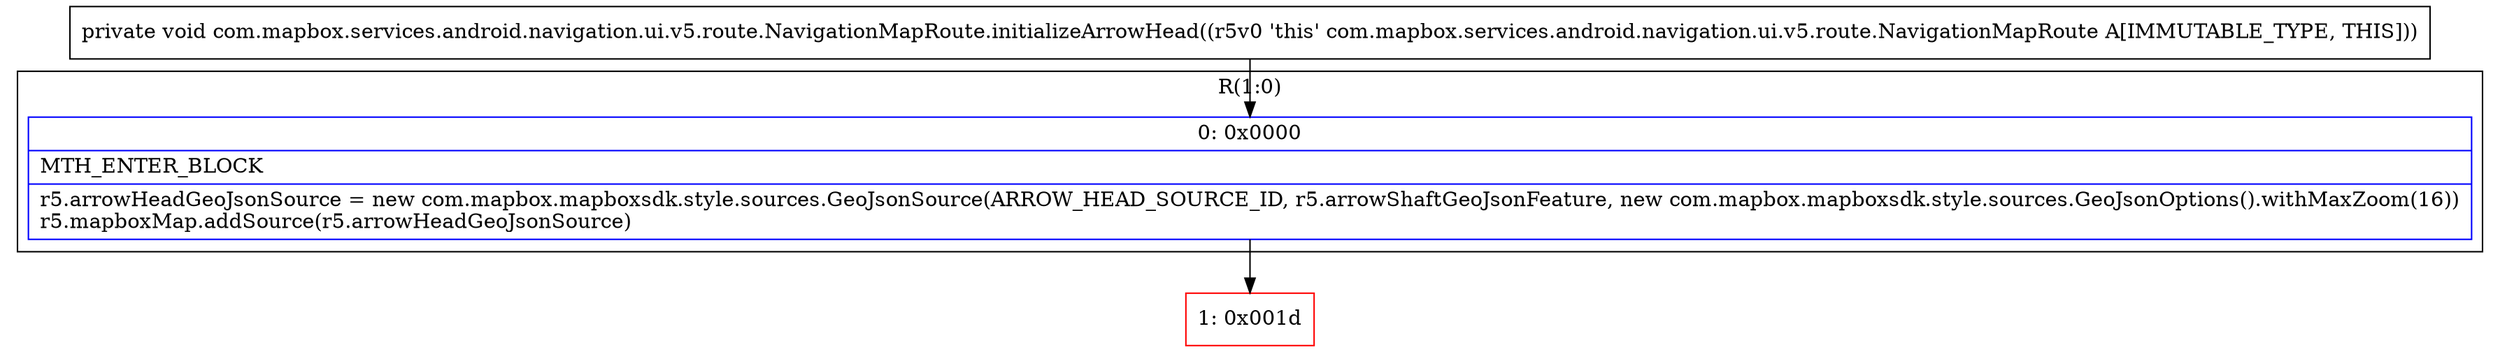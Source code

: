 digraph "CFG forcom.mapbox.services.android.navigation.ui.v5.route.NavigationMapRoute.initializeArrowHead()V" {
subgraph cluster_Region_91420831 {
label = "R(1:0)";
node [shape=record,color=blue];
Node_0 [shape=record,label="{0\:\ 0x0000|MTH_ENTER_BLOCK\l|r5.arrowHeadGeoJsonSource = new com.mapbox.mapboxsdk.style.sources.GeoJsonSource(ARROW_HEAD_SOURCE_ID, r5.arrowShaftGeoJsonFeature, new com.mapbox.mapboxsdk.style.sources.GeoJsonOptions().withMaxZoom(16))\lr5.mapboxMap.addSource(r5.arrowHeadGeoJsonSource)\l}"];
}
Node_1 [shape=record,color=red,label="{1\:\ 0x001d}"];
MethodNode[shape=record,label="{private void com.mapbox.services.android.navigation.ui.v5.route.NavigationMapRoute.initializeArrowHead((r5v0 'this' com.mapbox.services.android.navigation.ui.v5.route.NavigationMapRoute A[IMMUTABLE_TYPE, THIS])) }"];
MethodNode -> Node_0;
Node_0 -> Node_1;
}

